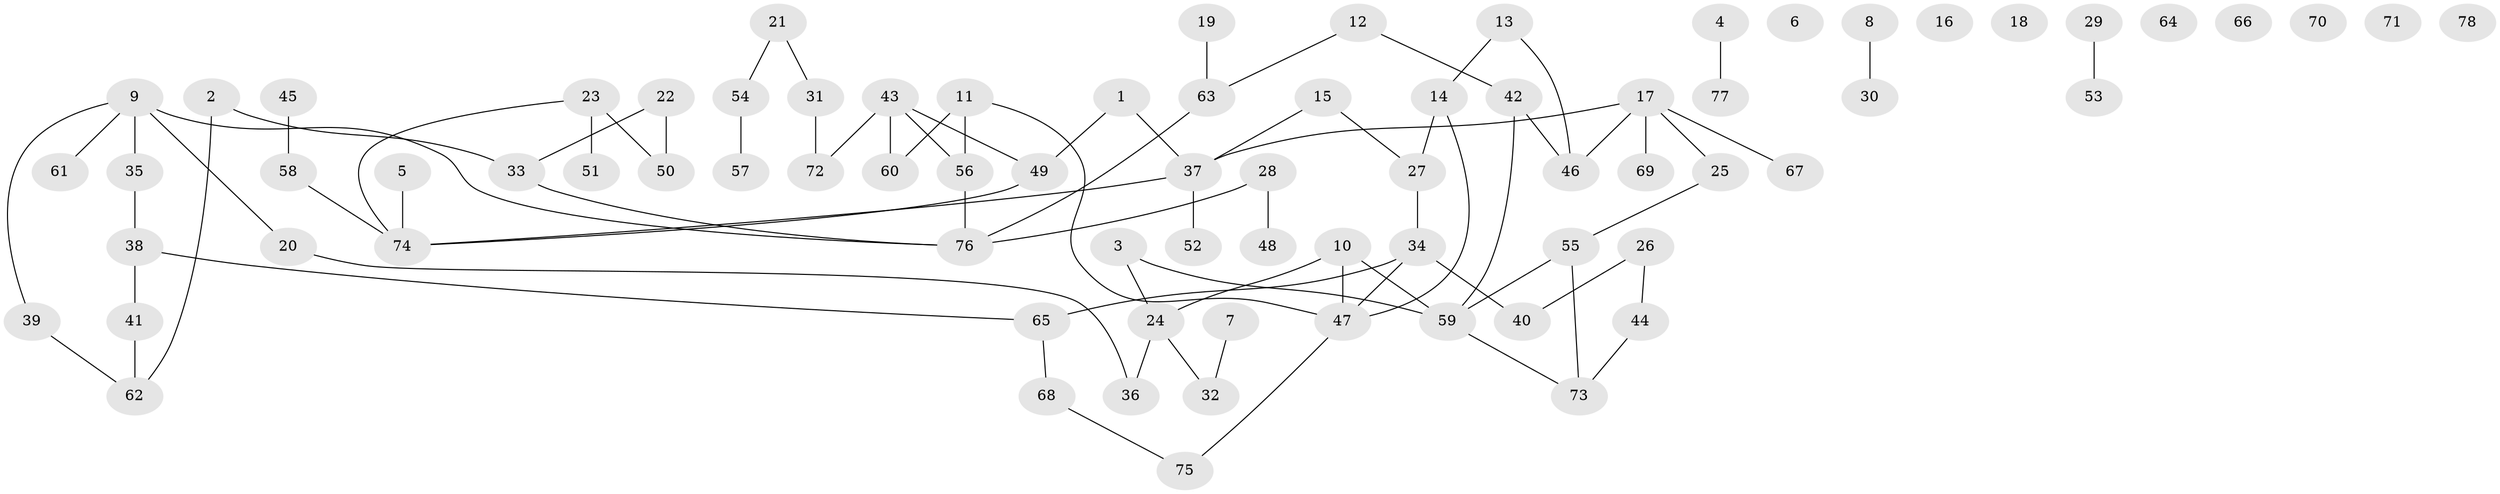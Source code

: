 // Generated by graph-tools (version 1.1) at 2025/33/03/09/25 02:33:46]
// undirected, 78 vertices, 83 edges
graph export_dot {
graph [start="1"]
  node [color=gray90,style=filled];
  1;
  2;
  3;
  4;
  5;
  6;
  7;
  8;
  9;
  10;
  11;
  12;
  13;
  14;
  15;
  16;
  17;
  18;
  19;
  20;
  21;
  22;
  23;
  24;
  25;
  26;
  27;
  28;
  29;
  30;
  31;
  32;
  33;
  34;
  35;
  36;
  37;
  38;
  39;
  40;
  41;
  42;
  43;
  44;
  45;
  46;
  47;
  48;
  49;
  50;
  51;
  52;
  53;
  54;
  55;
  56;
  57;
  58;
  59;
  60;
  61;
  62;
  63;
  64;
  65;
  66;
  67;
  68;
  69;
  70;
  71;
  72;
  73;
  74;
  75;
  76;
  77;
  78;
  1 -- 37;
  1 -- 49;
  2 -- 33;
  2 -- 62;
  3 -- 24;
  3 -- 59;
  4 -- 77;
  5 -- 74;
  7 -- 32;
  8 -- 30;
  9 -- 20;
  9 -- 35;
  9 -- 39;
  9 -- 61;
  9 -- 76;
  10 -- 24;
  10 -- 47;
  10 -- 59;
  11 -- 47;
  11 -- 56;
  11 -- 60;
  12 -- 42;
  12 -- 63;
  13 -- 14;
  13 -- 46;
  14 -- 27;
  14 -- 47;
  15 -- 27;
  15 -- 37;
  17 -- 25;
  17 -- 37;
  17 -- 46;
  17 -- 67;
  17 -- 69;
  19 -- 63;
  20 -- 36;
  21 -- 31;
  21 -- 54;
  22 -- 33;
  22 -- 50;
  23 -- 50;
  23 -- 51;
  23 -- 74;
  24 -- 32;
  24 -- 36;
  25 -- 55;
  26 -- 40;
  26 -- 44;
  27 -- 34;
  28 -- 48;
  28 -- 76;
  29 -- 53;
  31 -- 72;
  33 -- 76;
  34 -- 40;
  34 -- 47;
  34 -- 65;
  35 -- 38;
  37 -- 52;
  37 -- 74;
  38 -- 41;
  38 -- 65;
  39 -- 62;
  41 -- 62;
  42 -- 46;
  42 -- 59;
  43 -- 49;
  43 -- 56;
  43 -- 60;
  43 -- 72;
  44 -- 73;
  45 -- 58;
  47 -- 75;
  49 -- 74;
  54 -- 57;
  55 -- 59;
  55 -- 73;
  56 -- 76;
  58 -- 74;
  59 -- 73;
  63 -- 76;
  65 -- 68;
  68 -- 75;
}
